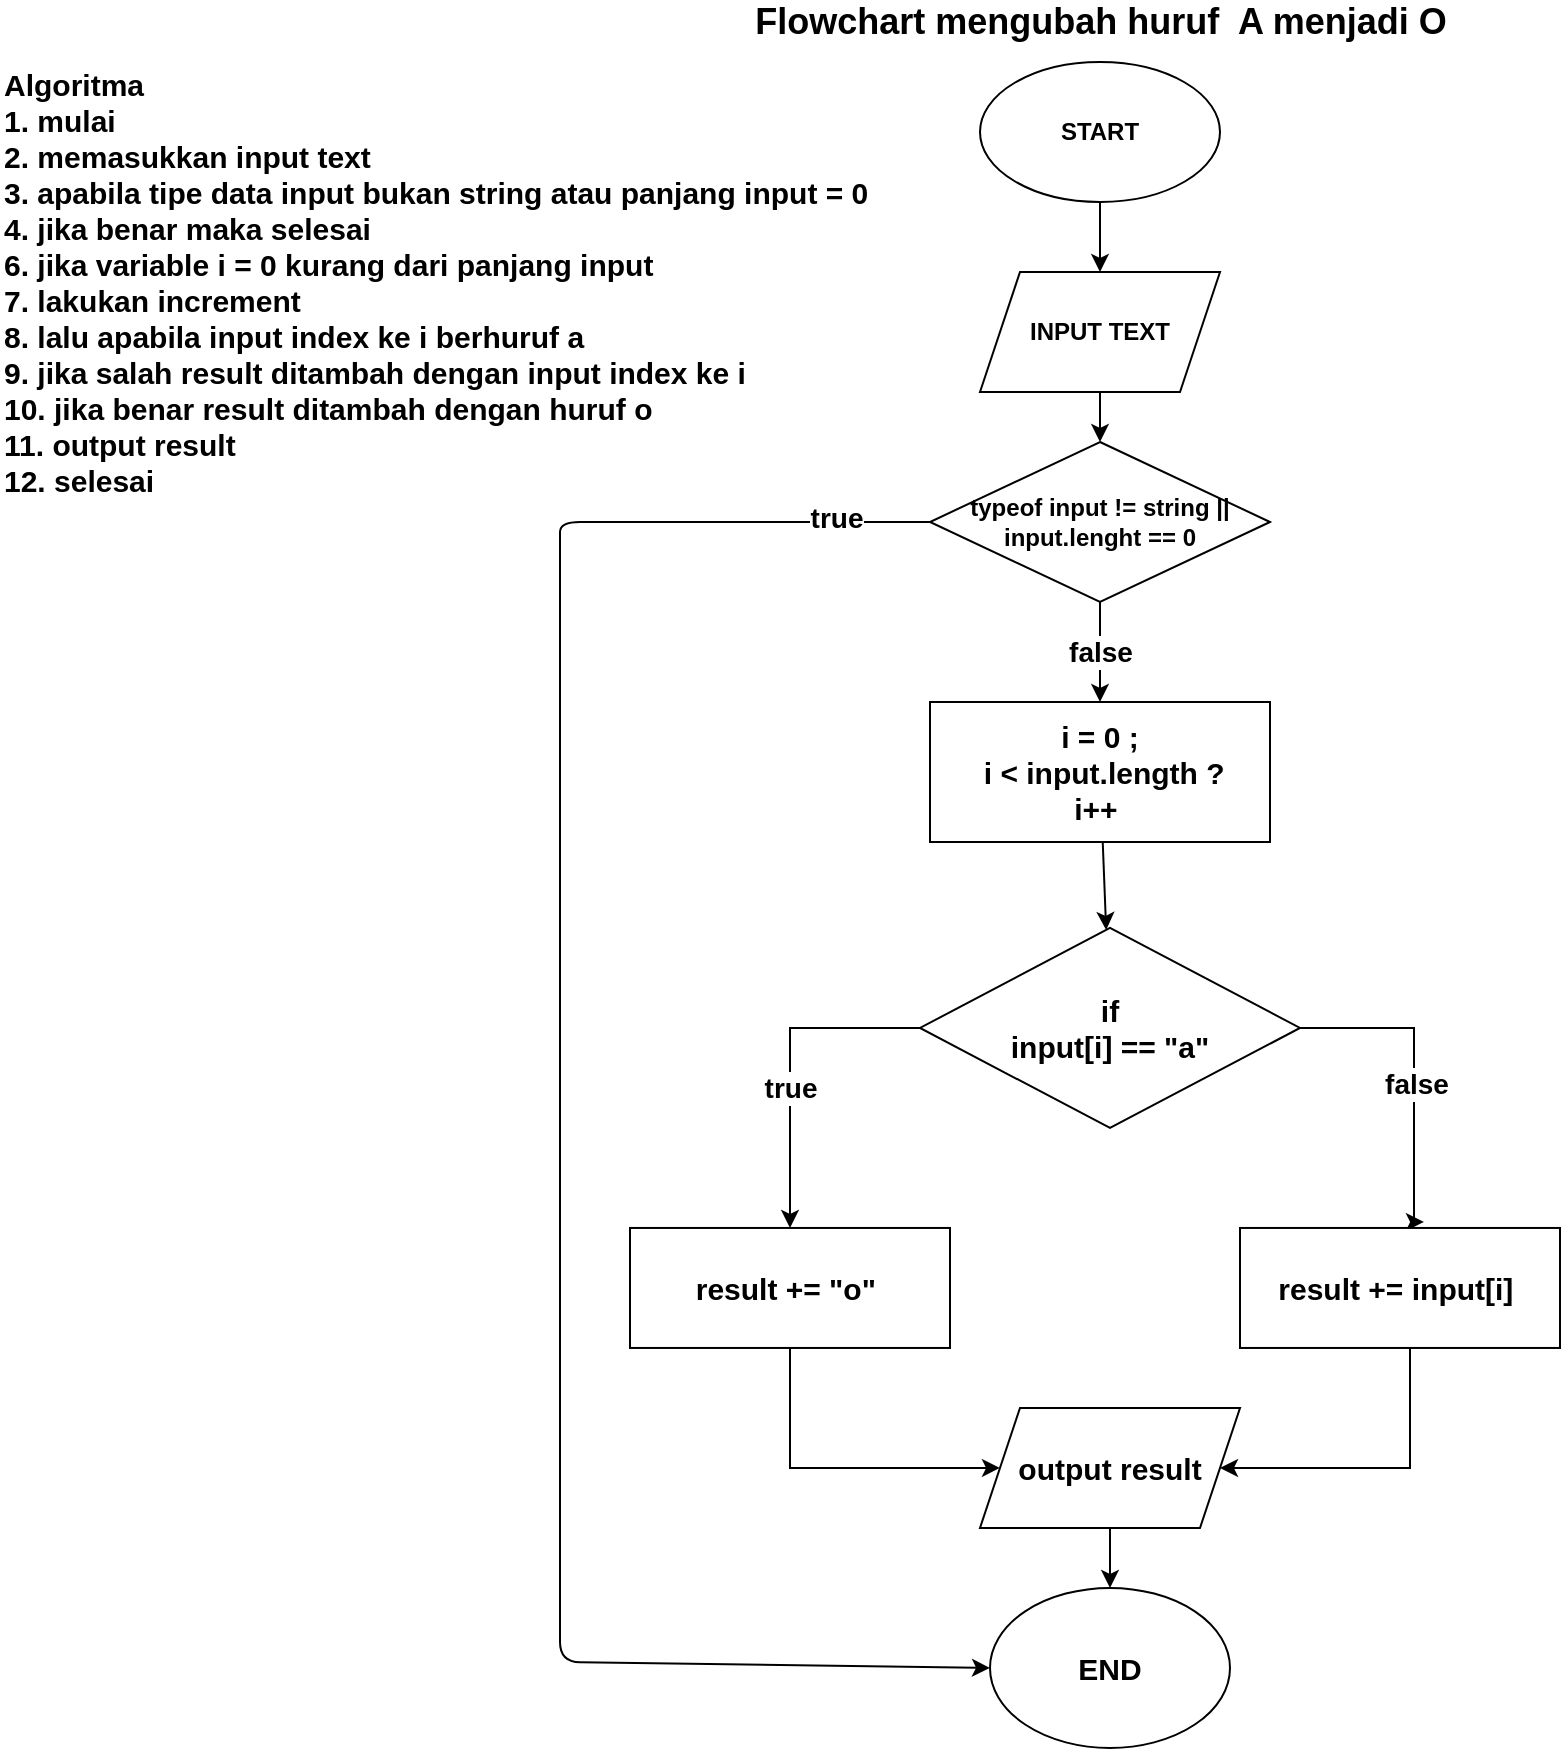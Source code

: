 <mxfile>
    <diagram id="vWYeZnBhxLeXJk-lzJxo" name="Page-1">
        <mxGraphModel dx="650" dy="478" grid="1" gridSize="10" guides="1" tooltips="1" connect="1" arrows="1" fold="1" page="1" pageScale="1" pageWidth="850" pageHeight="1100" math="0" shadow="0">
            <root>
                <mxCell id="0"/>
                <mxCell id="1" parent="0"/>
                <mxCell id="9uyREd5VoiaNZwgwDETJ-1" style="edgeStyle=orthogonalEdgeStyle;rounded=0;orthogonalLoop=1;jettySize=auto;html=1;entryX=0.5;entryY=0;entryDx=0;entryDy=0;fontSize=15;" parent="1" source="9uyREd5VoiaNZwgwDETJ-2" target="9uyREd5VoiaNZwgwDETJ-4" edge="1">
                    <mxGeometry relative="1" as="geometry"/>
                </mxCell>
                <mxCell id="9uyREd5VoiaNZwgwDETJ-2" value="&lt;b&gt;START&lt;/b&gt;" style="ellipse;whiteSpace=wrap;html=1;" parent="1" vertex="1">
                    <mxGeometry x="510" y="80" width="120" height="70" as="geometry"/>
                </mxCell>
                <mxCell id="WSGCVs09SODB3bQry3AC-4" value="" style="edgeStyle=none;html=1;" parent="1" source="9uyREd5VoiaNZwgwDETJ-4" target="WSGCVs09SODB3bQry3AC-1" edge="1">
                    <mxGeometry relative="1" as="geometry"/>
                </mxCell>
                <mxCell id="9uyREd5VoiaNZwgwDETJ-4" value="&lt;b&gt;INPUT TEXT&lt;/b&gt;" style="shape=parallelogram;perimeter=parallelogramPerimeter;whiteSpace=wrap;html=1;fixedSize=1;" parent="1" vertex="1">
                    <mxGeometry x="510" y="185" width="120" height="60" as="geometry"/>
                </mxCell>
                <mxCell id="9uyREd5VoiaNZwgwDETJ-20" value="&lt;b&gt;END&lt;/b&gt;" style="ellipse;whiteSpace=wrap;html=1;fontSize=15;" parent="1" vertex="1">
                    <mxGeometry x="515" y="842.98" width="120" height="80" as="geometry"/>
                </mxCell>
                <mxCell id="9uyREd5VoiaNZwgwDETJ-37" style="edgeStyle=orthogonalEdgeStyle;rounded=0;orthogonalLoop=1;jettySize=auto;html=1;entryX=0.5;entryY=0;entryDx=0;entryDy=0;fontSize=14;" parent="1" source="9uyREd5VoiaNZwgwDETJ-33" target="9uyREd5VoiaNZwgwDETJ-36" edge="1">
                    <mxGeometry relative="1" as="geometry">
                        <Array as="points">
                            <mxPoint x="415" y="562.98"/>
                        </Array>
                    </mxGeometry>
                </mxCell>
                <mxCell id="9uyREd5VoiaNZwgwDETJ-40" value="true" style="edgeLabel;html=1;align=center;verticalAlign=middle;resizable=0;points=[];fontSize=14;fontStyle=1" parent="9uyREd5VoiaNZwgwDETJ-37" vertex="1" connectable="0">
                    <mxGeometry x="0.151" relative="1" as="geometry">
                        <mxPoint as="offset"/>
                    </mxGeometry>
                </mxCell>
                <mxCell id="9uyREd5VoiaNZwgwDETJ-38" style="edgeStyle=orthogonalEdgeStyle;rounded=0;orthogonalLoop=1;jettySize=auto;html=1;entryX=0.575;entryY=-0.05;entryDx=0;entryDy=0;entryPerimeter=0;fontSize=14;" parent="1" source="9uyREd5VoiaNZwgwDETJ-33" target="9uyREd5VoiaNZwgwDETJ-35" edge="1">
                    <mxGeometry relative="1" as="geometry">
                        <Array as="points">
                            <mxPoint x="727" y="562.98"/>
                        </Array>
                    </mxGeometry>
                </mxCell>
                <mxCell id="9uyREd5VoiaNZwgwDETJ-39" value="&lt;b&gt;false&lt;/b&gt;" style="edgeLabel;html=1;align=center;verticalAlign=middle;resizable=0;points=[];fontSize=14;" parent="9uyREd5VoiaNZwgwDETJ-38" vertex="1" connectable="0">
                    <mxGeometry x="0.065" y="1" relative="1" as="geometry">
                        <mxPoint as="offset"/>
                    </mxGeometry>
                </mxCell>
                <mxCell id="9uyREd5VoiaNZwgwDETJ-33" value="&lt;b&gt;if &lt;br&gt;input[i] == &quot;a&quot;&lt;br&gt;&lt;/b&gt;" style="rhombus;whiteSpace=wrap;html=1;fontSize=15;" parent="1" vertex="1">
                    <mxGeometry x="480" y="512.98" width="190" height="100" as="geometry"/>
                </mxCell>
                <mxCell id="9uyREd5VoiaNZwgwDETJ-44" style="edgeStyle=orthogonalEdgeStyle;rounded=0;orthogonalLoop=1;jettySize=auto;html=1;entryX=1;entryY=0.5;entryDx=0;entryDy=0;fontSize=15;" parent="1" source="9uyREd5VoiaNZwgwDETJ-35" target="9uyREd5VoiaNZwgwDETJ-42" edge="1">
                    <mxGeometry relative="1" as="geometry">
                        <Array as="points">
                            <mxPoint x="725" y="782.98"/>
                        </Array>
                    </mxGeometry>
                </mxCell>
                <mxCell id="9uyREd5VoiaNZwgwDETJ-35" value="&lt;b&gt;result += input[i]&amp;nbsp;&lt;/b&gt;" style="rounded=0;whiteSpace=wrap;html=1;fontSize=15;" parent="1" vertex="1">
                    <mxGeometry x="640" y="662.98" width="160" height="60" as="geometry"/>
                </mxCell>
                <mxCell id="9uyREd5VoiaNZwgwDETJ-43" style="edgeStyle=orthogonalEdgeStyle;rounded=0;orthogonalLoop=1;jettySize=auto;html=1;entryX=0;entryY=0.5;entryDx=0;entryDy=0;fontSize=15;" parent="1" source="9uyREd5VoiaNZwgwDETJ-36" target="9uyREd5VoiaNZwgwDETJ-42" edge="1">
                    <mxGeometry relative="1" as="geometry">
                        <Array as="points">
                            <mxPoint x="415" y="782.98"/>
                        </Array>
                    </mxGeometry>
                </mxCell>
                <mxCell id="9uyREd5VoiaNZwgwDETJ-36" value="&lt;b&gt;result += &quot;o&quot;&amp;nbsp;&lt;/b&gt;" style="rounded=0;whiteSpace=wrap;html=1;fontSize=15;" parent="1" vertex="1">
                    <mxGeometry x="335" y="662.98" width="160" height="60" as="geometry"/>
                </mxCell>
                <mxCell id="9uyREd5VoiaNZwgwDETJ-41" value="&lt;b style=&quot;font-size: 18px&quot;&gt;Flowchart mengubah huruf&amp;nbsp; A menjadi O&lt;/b&gt;" style="text;html=1;align=center;verticalAlign=middle;resizable=0;points=[];autosize=1;strokeColor=none;fillColor=none;fontSize=14;" parent="1" vertex="1">
                    <mxGeometry x="390" y="50" width="360" height="20" as="geometry"/>
                </mxCell>
                <mxCell id="9uyREd5VoiaNZwgwDETJ-45" value="" style="edgeStyle=orthogonalEdgeStyle;rounded=0;orthogonalLoop=1;jettySize=auto;html=1;fontSize=15;" parent="1" source="9uyREd5VoiaNZwgwDETJ-42" target="9uyREd5VoiaNZwgwDETJ-20" edge="1">
                    <mxGeometry relative="1" as="geometry"/>
                </mxCell>
                <mxCell id="9uyREd5VoiaNZwgwDETJ-42" value="output result" style="shape=parallelogram;perimeter=parallelogramPerimeter;whiteSpace=wrap;html=1;fixedSize=1;fontSize=15;fontStyle=1" parent="1" vertex="1">
                    <mxGeometry x="510" y="752.98" width="130" height="60" as="geometry"/>
                </mxCell>
                <mxCell id="9uyREd5VoiaNZwgwDETJ-46" value="&lt;span&gt;Algoritma&lt;br&gt;1. mulai&lt;br&gt;2. memasukkan input text&lt;br&gt;3. apabila tipe data input bukan string atau panjang input = 0&lt;br&gt;4. jika benar maka selesai&lt;br&gt;&lt;/span&gt;&lt;div&gt;&lt;span&gt;6. jika variable i = 0 kurang dari panjang input&lt;/span&gt;&lt;/div&gt;&lt;div&gt;&lt;span&gt;7. lakukan increment&lt;/span&gt;&lt;/div&gt;&lt;div&gt;&lt;span&gt;8. lalu apabila input index ke i berhuruf a&lt;/span&gt;&lt;/div&gt;&lt;div&gt;&lt;span&gt;9. jika salah result ditambah dengan input index ke i&amp;nbsp;&lt;/span&gt;&lt;/div&gt;&lt;div&gt;&lt;span&gt;10. jika benar result ditambah dengan huruf o&lt;/span&gt;&lt;/div&gt;&lt;div&gt;11. output result&lt;/div&gt;&lt;div&gt;&lt;span&gt;12. selesai&lt;/span&gt;&lt;/div&gt;" style="text;html=1;align=left;verticalAlign=middle;resizable=0;points=[];autosize=1;strokeColor=none;fillColor=none;fontSize=15;fontStyle=1" parent="1" vertex="1">
                    <mxGeometry x="20" y="80" width="450" height="220" as="geometry"/>
                </mxCell>
                <mxCell id="WSGCVs09SODB3bQry3AC-5" style="edgeStyle=none;html=1;entryX=0;entryY=0.5;entryDx=0;entryDy=0;" parent="1" source="WSGCVs09SODB3bQry3AC-1" target="9uyREd5VoiaNZwgwDETJ-20" edge="1">
                    <mxGeometry relative="1" as="geometry">
                        <Array as="points">
                            <mxPoint x="300" y="310"/>
                            <mxPoint x="300" y="320"/>
                            <mxPoint x="300" y="380"/>
                            <mxPoint x="300" y="470"/>
                            <mxPoint x="300" y="740"/>
                            <mxPoint x="300" y="880"/>
                        </Array>
                    </mxGeometry>
                </mxCell>
                <mxCell id="WSGCVs09SODB3bQry3AC-6" value="true" style="edgeLabel;html=1;align=center;verticalAlign=middle;resizable=0;points=[];fontStyle=1;fontSize=14;" parent="WSGCVs09SODB3bQry3AC-5" vertex="1" connectable="0">
                    <mxGeometry x="-0.903" y="-2" relative="1" as="geometry">
                        <mxPoint as="offset"/>
                    </mxGeometry>
                </mxCell>
                <mxCell id="mwVllYBKmnYcW0Y0dfRz-5" value="false" style="edgeStyle=none;html=1;strokeWidth=1;fontSize=14;fontStyle=1" parent="1" source="WSGCVs09SODB3bQry3AC-1" target="3" edge="1">
                    <mxGeometry relative="1" as="geometry"/>
                </mxCell>
                <mxCell id="WSGCVs09SODB3bQry3AC-1" value="&lt;b&gt;typeof input != string || input.lenght == 0&lt;/b&gt;" style="rhombus;whiteSpace=wrap;html=1;" parent="1" vertex="1">
                    <mxGeometry x="485" y="270" width="170" height="80" as="geometry"/>
                </mxCell>
                <mxCell id="5" value="" style="edgeStyle=none;html=1;" parent="1" source="3" target="9uyREd5VoiaNZwgwDETJ-33" edge="1">
                    <mxGeometry relative="1" as="geometry"/>
                </mxCell>
                <mxCell id="3" value="&lt;b style=&quot;font-size: 15px&quot;&gt;i = 0 ;&lt;br&gt;&amp;nbsp;i &amp;lt; input.length ?&lt;br&gt;i++&amp;nbsp;&lt;/b&gt;" style="rounded=0;whiteSpace=wrap;html=1;" parent="1" vertex="1">
                    <mxGeometry x="485" y="400" width="170" height="70" as="geometry"/>
                </mxCell>
            </root>
        </mxGraphModel>
    </diagram>
</mxfile>